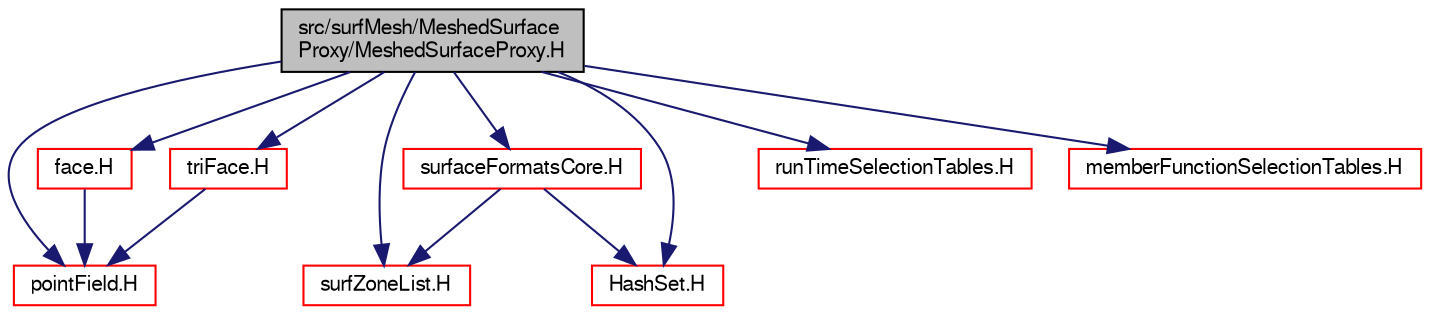 digraph "src/surfMesh/MeshedSurfaceProxy/MeshedSurfaceProxy.H"
{
  bgcolor="transparent";
  edge [fontname="FreeSans",fontsize="10",labelfontname="FreeSans",labelfontsize="10"];
  node [fontname="FreeSans",fontsize="10",shape=record];
  Node0 [label="src/surfMesh/MeshedSurface\lProxy/MeshedSurfaceProxy.H",height=0.2,width=0.4,color="black", fillcolor="grey75", style="filled", fontcolor="black"];
  Node0 -> Node1 [color="midnightblue",fontsize="10",style="solid",fontname="FreeSans"];
  Node1 [label="pointField.H",height=0.2,width=0.4,color="red",URL="$a12062.html"];
  Node0 -> Node107 [color="midnightblue",fontsize="10",style="solid",fontname="FreeSans"];
  Node107 [label="face.H",height=0.2,width=0.4,color="red",URL="$a11321.html"];
  Node107 -> Node1 [color="midnightblue",fontsize="10",style="solid",fontname="FreeSans"];
  Node0 -> Node144 [color="midnightblue",fontsize="10",style="solid",fontname="FreeSans"];
  Node144 [label="triFace.H",height=0.2,width=0.4,color="red",URL="$a11366.html"];
  Node144 -> Node1 [color="midnightblue",fontsize="10",style="solid",fontname="FreeSans"];
  Node0 -> Node153 [color="midnightblue",fontsize="10",style="solid",fontname="FreeSans"];
  Node153 [label="surfZoneList.H",height=0.2,width=0.4,color="red",URL="$a15332.html"];
  Node0 -> Node167 [color="midnightblue",fontsize="10",style="solid",fontname="FreeSans"];
  Node167 [label="surfaceFormatsCore.H",height=0.2,width=0.4,color="red",URL="$a15215.html"];
  Node167 -> Node169 [color="midnightblue",fontsize="10",style="solid",fontname="FreeSans"];
  Node169 [label="HashSet.H",height=0.2,width=0.4,color="red",URL="$a08471.html"];
  Node167 -> Node153 [color="midnightblue",fontsize="10",style="solid",fontname="FreeSans"];
  Node0 -> Node122 [color="midnightblue",fontsize="10",style="solid",fontname="FreeSans"];
  Node122 [label="runTimeSelectionTables.H",height=0.2,width=0.4,color="red",URL="$a09266.html",tooltip="Macros to ease declaration of run-time selection tables. "];
  Node0 -> Node171 [color="midnightblue",fontsize="10",style="solid",fontname="FreeSans"];
  Node171 [label="memberFunctionSelectionTables.H",height=0.2,width=0.4,color="red",URL="$a09278.html"];
  Node0 -> Node169 [color="midnightblue",fontsize="10",style="solid",fontname="FreeSans"];
}

